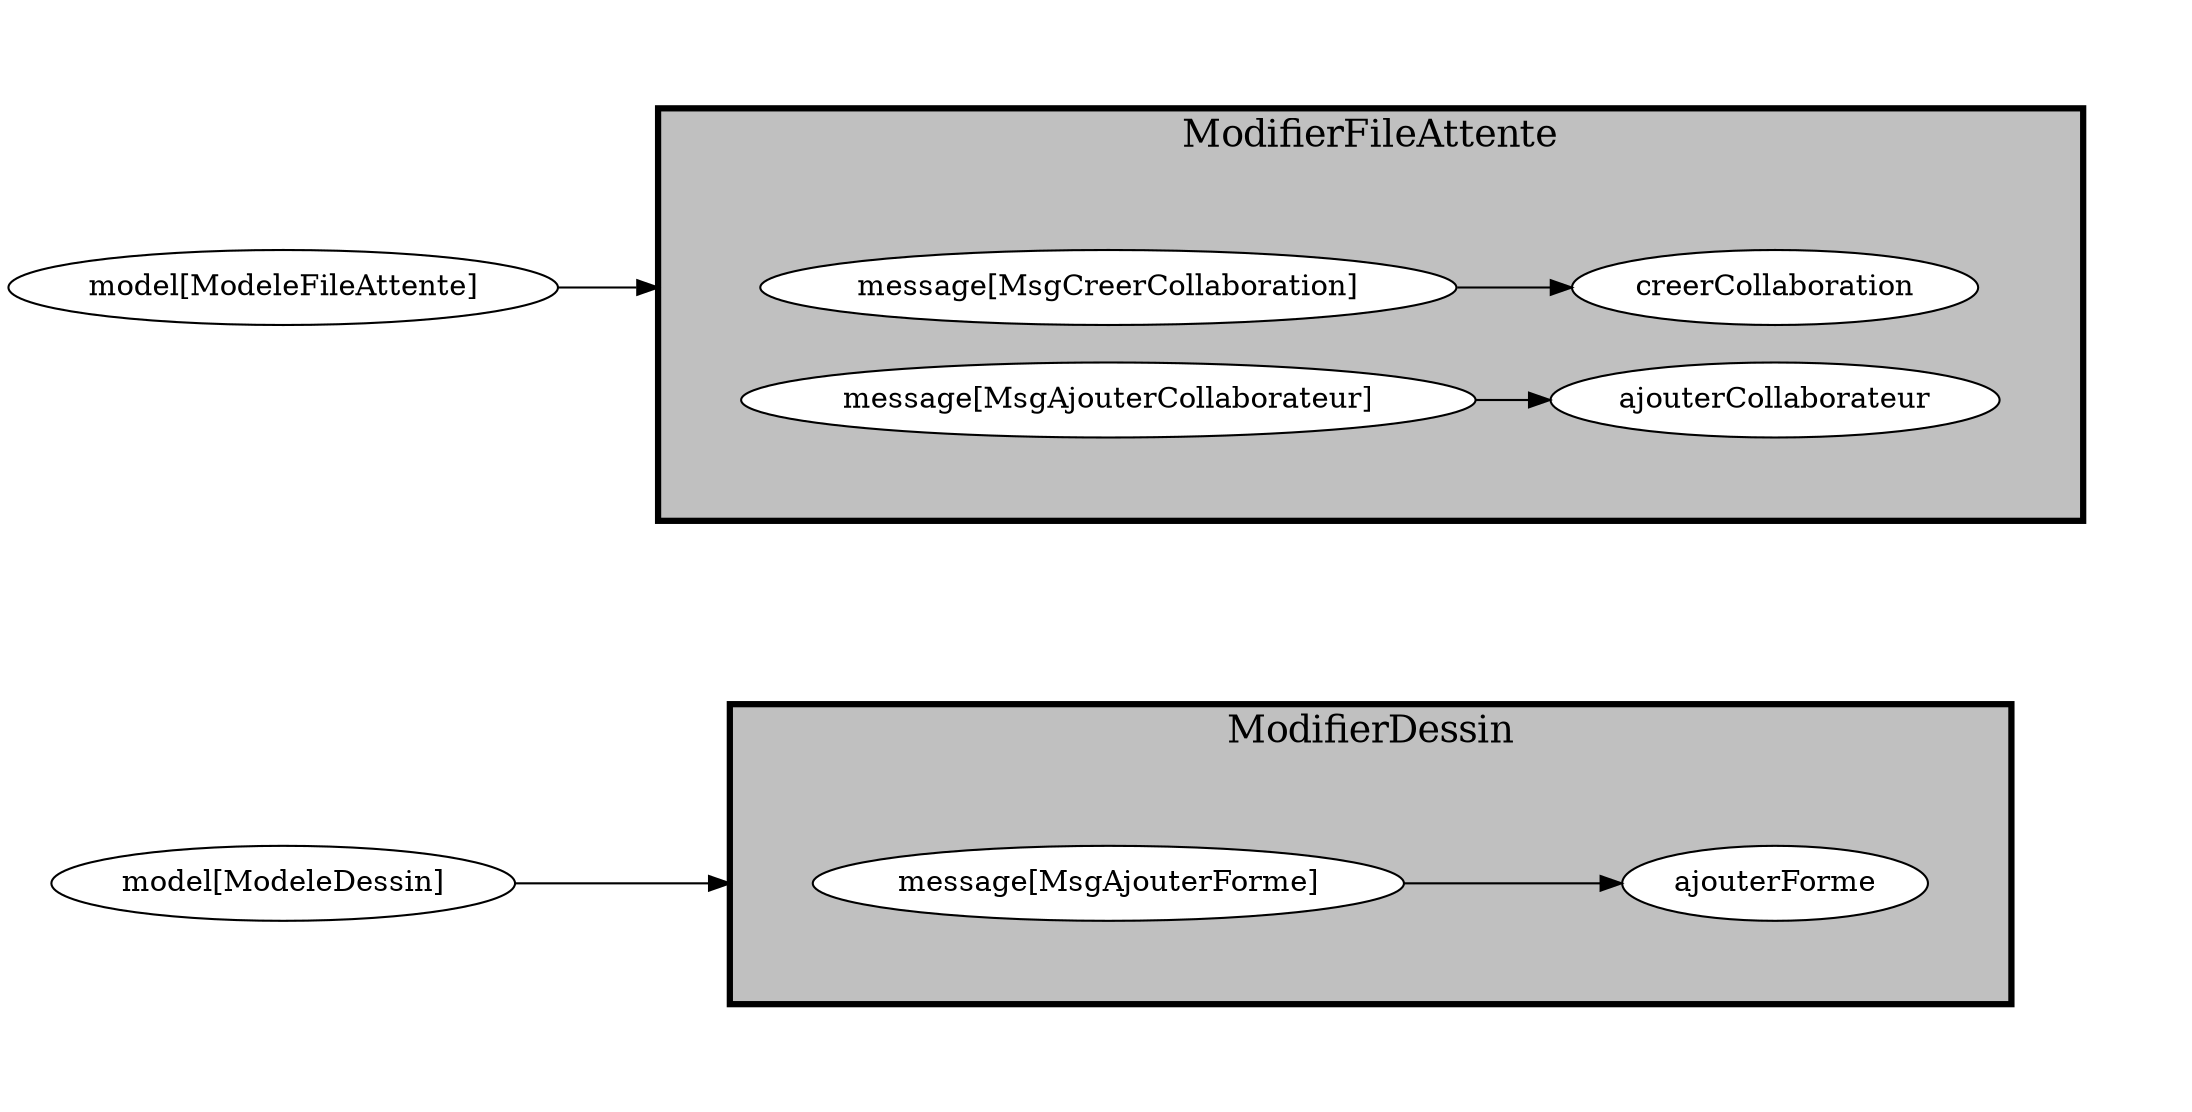 digraph "backend" {
edge ["dir"="forward"]
graph ["rankdir"="LR","compound"="true","overlap"="false"]
"model[ModeleDessin]" ["label"="model[ModeleDessin]","style"="filled","fillcolor"="white"]
"model[ModeleFileAttente]" ["label"="model[ModeleFileAttente]","style"="filled","fillcolor"="white"]
subgraph "cluster_ModifierDessin__container" {
edge ["dir"="none"]
graph ["margin"="40","style"="invis"]
subgraph "cluster_ModifierDessin" {
edge ["dir"="forward"]
graph ["rankdir"="LR","label"="ModifierDessin","style"="filled","fillcolor"="gray","penwidth"="3.0","fontsize"="18.0"]
"ModifierDessin_message[MsgAjouterForme]" ["label"="message[MsgAjouterForme]","style"="filled","fillcolor"="white"]
"ModifierDessin_ajouterForme" ["label"="ajouterForme","style"="filled","fillcolor"="white"]
}
}
subgraph "cluster_ModifierFileAttente__container" {
edge ["dir"="none"]
graph ["margin"="40","style"="invis"]
subgraph "cluster_ModifierFileAttente" {
edge ["dir"="forward"]
graph ["rankdir"="LR","label"="ModifierFileAttente","style"="filled","fillcolor"="gray","penwidth"="3.0","fontsize"="18.0"]
"ModifierFileAttente_message[MsgCreerCollaboration]" ["label"="message[MsgCreerCollaboration]","style"="filled","fillcolor"="white"]
"ModifierFileAttente_ajouterCollaborateur" ["label"="ajouterCollaborateur","style"="filled","fillcolor"="white"]
"ModifierFileAttente_message[MsgAjouterCollaborateur]" ["label"="message[MsgAjouterCollaborateur]","style"="filled","fillcolor"="white"]
"ModifierFileAttente_creerCollaboration" ["label"="creerCollaboration","style"="filled","fillcolor"="white"]
}
}
"model[ModeleDessin]" -> "ModifierDessin_message[MsgAjouterForme]" ["label"="","lhead"="cluster_ModifierDessin"]
"model[ModeleFileAttente]" -> "ModifierFileAttente_message[MsgCreerCollaboration]" ["label"="","lhead"="cluster_ModifierFileAttente"]
"ModifierDessin_message[MsgAjouterForme]" -> "ModifierDessin_ajouterForme" ["label"=""]
"ModifierFileAttente_message[MsgCreerCollaboration]" -> "ModifierFileAttente_creerCollaboration" ["label"=""]
"ModifierFileAttente_message[MsgAjouterCollaborateur]" -> "ModifierFileAttente_ajouterCollaborateur" ["label"=""]
}